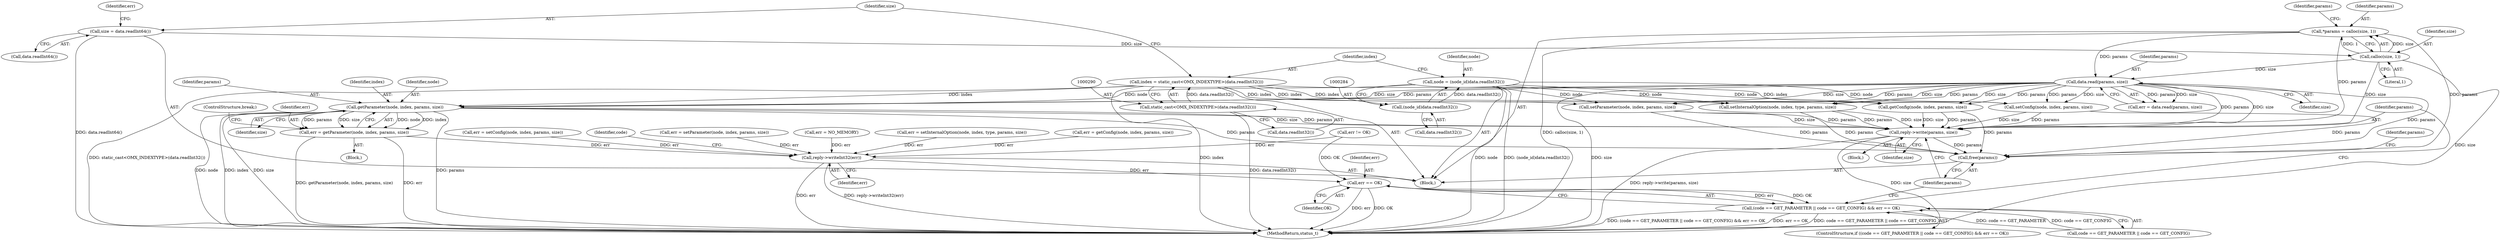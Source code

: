 digraph "0_Android_295c883fe3105b19bcd0f9e07d54c6b589fc5bff@pointer" {
"1000330" [label="(Call,getParameter(node, index, params, size))"];
"1000281" [label="(Call,node = (node_id)data.readInt32())"];
"1000283" [label="(Call,(node_id)data.readInt32())"];
"1000287" [label="(Call,index = static_cast<OMX_INDEXTYPE>(data.readInt32()))"];
"1000289" [label="(Call,static_cast<OMX_INDEXTYPE>(data.readInt32()))"];
"1000311" [label="(Call,data.read(params, size))"];
"1000301" [label="(Call,*params = calloc(size, 1))"];
"1000303" [label="(Call,calloc(size, 1))"];
"1000293" [label="(Call,size = data.readInt64())"];
"1000328" [label="(Call,err = getParameter(node, index, params, size))"];
"1000382" [label="(Call,reply->writeInt32(err))"];
"1000393" [label="(Call,err == OK)"];
"1000385" [label="(Call,(code == GET_PARAMETER || code == GET_CONFIG) && err == OK)"];
"1000397" [label="(Call,reply->write(params, size))"];
"1000400" [label="(Call,free(params))"];
"1000282" [label="(Identifier,node)"];
"1000371" [label="(Call,err = setInternalOption(node, index, type, params, size))"];
"1000287" [label="(Call,index = static_cast<OMX_INDEXTYPE>(data.readInt32()))"];
"1000399" [label="(Identifier,size)"];
"1000333" [label="(Identifier,params)"];
"1000315" [label="(Call,err != OK)"];
"1000309" [label="(Call,err = data.read(params, size))"];
"1001214" [label="(MethodReturn,status_t)"];
"1000401" [label="(Identifier,params)"];
"1000275" [label="(Block,)"];
"1000330" [label="(Call,getParameter(node, index, params, size))"];
"1000373" [label="(Call,setInternalOption(node, index, type, params, size))"];
"1000294" [label="(Identifier,size)"];
"1000302" [label="(Identifier,params)"];
"1000394" [label="(Identifier,err)"];
"1000328" [label="(Call,err = getParameter(node, index, params, size))"];
"1000293" [label="(Call,size = data.readInt64())"];
"1000301" [label="(Call,*params = calloc(size, 1))"];
"1000298" [label="(Identifier,err)"];
"1000346" [label="(Call,err = getConfig(node, index, params, size))"];
"1000395" [label="(Identifier,OK)"];
"1000398" [label="(Identifier,params)"];
"1000397" [label="(Call,reply->write(params, size))"];
"1000307" [label="(Identifier,params)"];
"1000311" [label="(Call,data.read(params, size))"];
"1000357" [label="(Call,setConfig(node, index, params, size))"];
"1000355" [label="(Call,err = setConfig(node, index, params, size))"];
"1000313" [label="(Identifier,size)"];
"1000383" [label="(Identifier,err)"];
"1000348" [label="(Call,getConfig(node, index, params, size))"];
"1000334" [label="(Identifier,size)"];
"1000285" [label="(Call,data.readInt32())"];
"1000288" [label="(Identifier,index)"];
"1000281" [label="(Call,node = (node_id)data.readInt32())"];
"1000305" [label="(Literal,1)"];
"1000295" [label="(Call,data.readInt64())"];
"1000335" [label="(ControlStructure,break;)"];
"1000388" [label="(Identifier,code)"];
"1000337" [label="(Call,err = setParameter(node, index, params, size))"];
"1000289" [label="(Call,static_cast<OMX_INDEXTYPE>(data.readInt32()))"];
"1000326" [label="(Block,)"];
"1000329" [label="(Identifier,err)"];
"1000382" [label="(Call,reply->writeInt32(err))"];
"1000396" [label="(Block,)"];
"1000386" [label="(Call,code == GET_PARAMETER || code == GET_CONFIG)"];
"1000291" [label="(Call,data.readInt32())"];
"1000384" [label="(ControlStructure,if ((code == GET_PARAMETER || code == GET_CONFIG) && err == OK))"];
"1000332" [label="(Identifier,index)"];
"1000385" [label="(Call,(code == GET_PARAMETER || code == GET_CONFIG) && err == OK)"];
"1000303" [label="(Call,calloc(size, 1))"];
"1000304" [label="(Identifier,size)"];
"1000393" [label="(Call,err == OK)"];
"1000283" [label="(Call,(node_id)data.readInt32())"];
"1000400" [label="(Call,free(params))"];
"1000312" [label="(Identifier,params)"];
"1000297" [label="(Call,err = NO_MEMORY)"];
"1000331" [label="(Identifier,node)"];
"1000403" [label="(Identifier,params)"];
"1000339" [label="(Call,setParameter(node, index, params, size))"];
"1000330" -> "1000328"  [label="AST: "];
"1000330" -> "1000334"  [label="CFG: "];
"1000331" -> "1000330"  [label="AST: "];
"1000332" -> "1000330"  [label="AST: "];
"1000333" -> "1000330"  [label="AST: "];
"1000334" -> "1000330"  [label="AST: "];
"1000328" -> "1000330"  [label="CFG: "];
"1000330" -> "1001214"  [label="DDG: size"];
"1000330" -> "1001214"  [label="DDG: node"];
"1000330" -> "1001214"  [label="DDG: params"];
"1000330" -> "1001214"  [label="DDG: index"];
"1000330" -> "1000328"  [label="DDG: node"];
"1000330" -> "1000328"  [label="DDG: index"];
"1000330" -> "1000328"  [label="DDG: params"];
"1000330" -> "1000328"  [label="DDG: size"];
"1000281" -> "1000330"  [label="DDG: node"];
"1000287" -> "1000330"  [label="DDG: index"];
"1000311" -> "1000330"  [label="DDG: params"];
"1000311" -> "1000330"  [label="DDG: size"];
"1000330" -> "1000397"  [label="DDG: params"];
"1000330" -> "1000397"  [label="DDG: size"];
"1000330" -> "1000400"  [label="DDG: params"];
"1000281" -> "1000275"  [label="AST: "];
"1000281" -> "1000283"  [label="CFG: "];
"1000282" -> "1000281"  [label="AST: "];
"1000283" -> "1000281"  [label="AST: "];
"1000288" -> "1000281"  [label="CFG: "];
"1000281" -> "1001214"  [label="DDG: node"];
"1000281" -> "1001214"  [label="DDG: (node_id)data.readInt32()"];
"1000283" -> "1000281"  [label="DDG: data.readInt32()"];
"1000281" -> "1000339"  [label="DDG: node"];
"1000281" -> "1000348"  [label="DDG: node"];
"1000281" -> "1000357"  [label="DDG: node"];
"1000281" -> "1000373"  [label="DDG: node"];
"1000283" -> "1000285"  [label="CFG: "];
"1000284" -> "1000283"  [label="AST: "];
"1000285" -> "1000283"  [label="AST: "];
"1000287" -> "1000275"  [label="AST: "];
"1000287" -> "1000289"  [label="CFG: "];
"1000288" -> "1000287"  [label="AST: "];
"1000289" -> "1000287"  [label="AST: "];
"1000294" -> "1000287"  [label="CFG: "];
"1000287" -> "1001214"  [label="DDG: static_cast<OMX_INDEXTYPE>(data.readInt32())"];
"1000287" -> "1001214"  [label="DDG: index"];
"1000289" -> "1000287"  [label="DDG: data.readInt32()"];
"1000287" -> "1000339"  [label="DDG: index"];
"1000287" -> "1000348"  [label="DDG: index"];
"1000287" -> "1000357"  [label="DDG: index"];
"1000287" -> "1000373"  [label="DDG: index"];
"1000289" -> "1000291"  [label="CFG: "];
"1000290" -> "1000289"  [label="AST: "];
"1000291" -> "1000289"  [label="AST: "];
"1000289" -> "1001214"  [label="DDG: data.readInt32()"];
"1000311" -> "1000309"  [label="AST: "];
"1000311" -> "1000313"  [label="CFG: "];
"1000312" -> "1000311"  [label="AST: "];
"1000313" -> "1000311"  [label="AST: "];
"1000309" -> "1000311"  [label="CFG: "];
"1000311" -> "1001214"  [label="DDG: size"];
"1000311" -> "1000309"  [label="DDG: params"];
"1000311" -> "1000309"  [label="DDG: size"];
"1000301" -> "1000311"  [label="DDG: params"];
"1000303" -> "1000311"  [label="DDG: size"];
"1000311" -> "1000339"  [label="DDG: params"];
"1000311" -> "1000339"  [label="DDG: size"];
"1000311" -> "1000348"  [label="DDG: params"];
"1000311" -> "1000348"  [label="DDG: size"];
"1000311" -> "1000357"  [label="DDG: params"];
"1000311" -> "1000357"  [label="DDG: size"];
"1000311" -> "1000373"  [label="DDG: params"];
"1000311" -> "1000373"  [label="DDG: size"];
"1000311" -> "1000397"  [label="DDG: params"];
"1000311" -> "1000397"  [label="DDG: size"];
"1000311" -> "1000400"  [label="DDG: params"];
"1000301" -> "1000275"  [label="AST: "];
"1000301" -> "1000303"  [label="CFG: "];
"1000302" -> "1000301"  [label="AST: "];
"1000303" -> "1000301"  [label="AST: "];
"1000307" -> "1000301"  [label="CFG: "];
"1000301" -> "1001214"  [label="DDG: calloc(size, 1)"];
"1000303" -> "1000301"  [label="DDG: size"];
"1000303" -> "1000301"  [label="DDG: 1"];
"1000301" -> "1000397"  [label="DDG: params"];
"1000301" -> "1000400"  [label="DDG: params"];
"1000303" -> "1000305"  [label="CFG: "];
"1000304" -> "1000303"  [label="AST: "];
"1000305" -> "1000303"  [label="AST: "];
"1000303" -> "1001214"  [label="DDG: size"];
"1000293" -> "1000303"  [label="DDG: size"];
"1000303" -> "1000397"  [label="DDG: size"];
"1000293" -> "1000275"  [label="AST: "];
"1000293" -> "1000295"  [label="CFG: "];
"1000294" -> "1000293"  [label="AST: "];
"1000295" -> "1000293"  [label="AST: "];
"1000298" -> "1000293"  [label="CFG: "];
"1000293" -> "1001214"  [label="DDG: data.readInt64()"];
"1000328" -> "1000326"  [label="AST: "];
"1000329" -> "1000328"  [label="AST: "];
"1000335" -> "1000328"  [label="CFG: "];
"1000328" -> "1001214"  [label="DDG: err"];
"1000328" -> "1001214"  [label="DDG: getParameter(node, index, params, size)"];
"1000328" -> "1000382"  [label="DDG: err"];
"1000382" -> "1000275"  [label="AST: "];
"1000382" -> "1000383"  [label="CFG: "];
"1000383" -> "1000382"  [label="AST: "];
"1000388" -> "1000382"  [label="CFG: "];
"1000382" -> "1001214"  [label="DDG: err"];
"1000382" -> "1001214"  [label="DDG: reply->writeInt32(err)"];
"1000315" -> "1000382"  [label="DDG: err"];
"1000371" -> "1000382"  [label="DDG: err"];
"1000355" -> "1000382"  [label="DDG: err"];
"1000297" -> "1000382"  [label="DDG: err"];
"1000346" -> "1000382"  [label="DDG: err"];
"1000337" -> "1000382"  [label="DDG: err"];
"1000382" -> "1000393"  [label="DDG: err"];
"1000393" -> "1000385"  [label="AST: "];
"1000393" -> "1000395"  [label="CFG: "];
"1000394" -> "1000393"  [label="AST: "];
"1000395" -> "1000393"  [label="AST: "];
"1000385" -> "1000393"  [label="CFG: "];
"1000393" -> "1001214"  [label="DDG: err"];
"1000393" -> "1001214"  [label="DDG: OK"];
"1000393" -> "1000385"  [label="DDG: err"];
"1000393" -> "1000385"  [label="DDG: OK"];
"1000315" -> "1000393"  [label="DDG: OK"];
"1000385" -> "1000384"  [label="AST: "];
"1000385" -> "1000386"  [label="CFG: "];
"1000386" -> "1000385"  [label="AST: "];
"1000398" -> "1000385"  [label="CFG: "];
"1000401" -> "1000385"  [label="CFG: "];
"1000385" -> "1001214"  [label="DDG: err == OK"];
"1000385" -> "1001214"  [label="DDG: code == GET_PARAMETER || code == GET_CONFIG"];
"1000385" -> "1001214"  [label="DDG: (code == GET_PARAMETER || code == GET_CONFIG) && err == OK"];
"1000386" -> "1000385"  [label="DDG: code == GET_PARAMETER"];
"1000386" -> "1000385"  [label="DDG: code == GET_CONFIG"];
"1000397" -> "1000396"  [label="AST: "];
"1000397" -> "1000399"  [label="CFG: "];
"1000398" -> "1000397"  [label="AST: "];
"1000399" -> "1000397"  [label="AST: "];
"1000401" -> "1000397"  [label="CFG: "];
"1000397" -> "1001214"  [label="DDG: reply->write(params, size)"];
"1000397" -> "1001214"  [label="DDG: size"];
"1000348" -> "1000397"  [label="DDG: params"];
"1000348" -> "1000397"  [label="DDG: size"];
"1000357" -> "1000397"  [label="DDG: params"];
"1000357" -> "1000397"  [label="DDG: size"];
"1000373" -> "1000397"  [label="DDG: params"];
"1000373" -> "1000397"  [label="DDG: size"];
"1000339" -> "1000397"  [label="DDG: params"];
"1000339" -> "1000397"  [label="DDG: size"];
"1000397" -> "1000400"  [label="DDG: params"];
"1000400" -> "1000275"  [label="AST: "];
"1000400" -> "1000401"  [label="CFG: "];
"1000401" -> "1000400"  [label="AST: "];
"1000403" -> "1000400"  [label="CFG: "];
"1000348" -> "1000400"  [label="DDG: params"];
"1000357" -> "1000400"  [label="DDG: params"];
"1000373" -> "1000400"  [label="DDG: params"];
"1000339" -> "1000400"  [label="DDG: params"];
}
